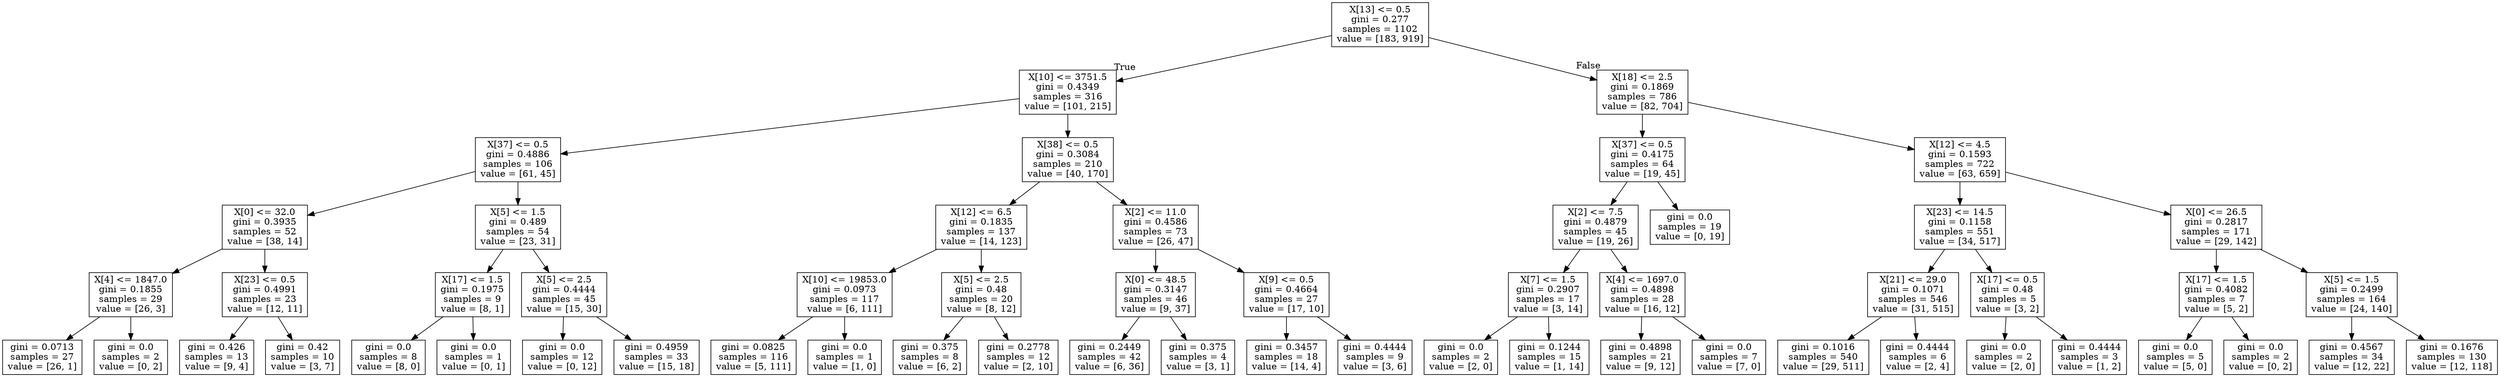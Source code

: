 digraph Tree {
node [shape=box] ;
0 [label="X[13] <= 0.5\ngini = 0.277\nsamples = 1102\nvalue = [183, 919]"] ;
1 [label="X[10] <= 3751.5\ngini = 0.4349\nsamples = 316\nvalue = [101, 215]"] ;
0 -> 1 [labeldistance=2.5, labelangle=45, headlabel="True"] ;
2 [label="X[37] <= 0.5\ngini = 0.4886\nsamples = 106\nvalue = [61, 45]"] ;
1 -> 2 ;
3 [label="X[0] <= 32.0\ngini = 0.3935\nsamples = 52\nvalue = [38, 14]"] ;
2 -> 3 ;
4 [label="X[4] <= 1847.0\ngini = 0.1855\nsamples = 29\nvalue = [26, 3]"] ;
3 -> 4 ;
5 [label="gini = 0.0713\nsamples = 27\nvalue = [26, 1]"] ;
4 -> 5 ;
6 [label="gini = 0.0\nsamples = 2\nvalue = [0, 2]"] ;
4 -> 6 ;
7 [label="X[23] <= 0.5\ngini = 0.4991\nsamples = 23\nvalue = [12, 11]"] ;
3 -> 7 ;
8 [label="gini = 0.426\nsamples = 13\nvalue = [9, 4]"] ;
7 -> 8 ;
9 [label="gini = 0.42\nsamples = 10\nvalue = [3, 7]"] ;
7 -> 9 ;
10 [label="X[5] <= 1.5\ngini = 0.489\nsamples = 54\nvalue = [23, 31]"] ;
2 -> 10 ;
11 [label="X[17] <= 1.5\ngini = 0.1975\nsamples = 9\nvalue = [8, 1]"] ;
10 -> 11 ;
12 [label="gini = 0.0\nsamples = 8\nvalue = [8, 0]"] ;
11 -> 12 ;
13 [label="gini = 0.0\nsamples = 1\nvalue = [0, 1]"] ;
11 -> 13 ;
14 [label="X[5] <= 2.5\ngini = 0.4444\nsamples = 45\nvalue = [15, 30]"] ;
10 -> 14 ;
15 [label="gini = 0.0\nsamples = 12\nvalue = [0, 12]"] ;
14 -> 15 ;
16 [label="gini = 0.4959\nsamples = 33\nvalue = [15, 18]"] ;
14 -> 16 ;
17 [label="X[38] <= 0.5\ngini = 0.3084\nsamples = 210\nvalue = [40, 170]"] ;
1 -> 17 ;
18 [label="X[12] <= 6.5\ngini = 0.1835\nsamples = 137\nvalue = [14, 123]"] ;
17 -> 18 ;
19 [label="X[10] <= 19853.0\ngini = 0.0973\nsamples = 117\nvalue = [6, 111]"] ;
18 -> 19 ;
20 [label="gini = 0.0825\nsamples = 116\nvalue = [5, 111]"] ;
19 -> 20 ;
21 [label="gini = 0.0\nsamples = 1\nvalue = [1, 0]"] ;
19 -> 21 ;
22 [label="X[5] <= 2.5\ngini = 0.48\nsamples = 20\nvalue = [8, 12]"] ;
18 -> 22 ;
23 [label="gini = 0.375\nsamples = 8\nvalue = [6, 2]"] ;
22 -> 23 ;
24 [label="gini = 0.2778\nsamples = 12\nvalue = [2, 10]"] ;
22 -> 24 ;
25 [label="X[2] <= 11.0\ngini = 0.4586\nsamples = 73\nvalue = [26, 47]"] ;
17 -> 25 ;
26 [label="X[0] <= 48.5\ngini = 0.3147\nsamples = 46\nvalue = [9, 37]"] ;
25 -> 26 ;
27 [label="gini = 0.2449\nsamples = 42\nvalue = [6, 36]"] ;
26 -> 27 ;
28 [label="gini = 0.375\nsamples = 4\nvalue = [3, 1]"] ;
26 -> 28 ;
29 [label="X[9] <= 0.5\ngini = 0.4664\nsamples = 27\nvalue = [17, 10]"] ;
25 -> 29 ;
30 [label="gini = 0.3457\nsamples = 18\nvalue = [14, 4]"] ;
29 -> 30 ;
31 [label="gini = 0.4444\nsamples = 9\nvalue = [3, 6]"] ;
29 -> 31 ;
32 [label="X[18] <= 2.5\ngini = 0.1869\nsamples = 786\nvalue = [82, 704]"] ;
0 -> 32 [labeldistance=2.5, labelangle=-45, headlabel="False"] ;
33 [label="X[37] <= 0.5\ngini = 0.4175\nsamples = 64\nvalue = [19, 45]"] ;
32 -> 33 ;
34 [label="X[2] <= 7.5\ngini = 0.4879\nsamples = 45\nvalue = [19, 26]"] ;
33 -> 34 ;
35 [label="X[7] <= 1.5\ngini = 0.2907\nsamples = 17\nvalue = [3, 14]"] ;
34 -> 35 ;
36 [label="gini = 0.0\nsamples = 2\nvalue = [2, 0]"] ;
35 -> 36 ;
37 [label="gini = 0.1244\nsamples = 15\nvalue = [1, 14]"] ;
35 -> 37 ;
38 [label="X[4] <= 1697.0\ngini = 0.4898\nsamples = 28\nvalue = [16, 12]"] ;
34 -> 38 ;
39 [label="gini = 0.4898\nsamples = 21\nvalue = [9, 12]"] ;
38 -> 39 ;
40 [label="gini = 0.0\nsamples = 7\nvalue = [7, 0]"] ;
38 -> 40 ;
41 [label="gini = 0.0\nsamples = 19\nvalue = [0, 19]"] ;
33 -> 41 ;
42 [label="X[12] <= 4.5\ngini = 0.1593\nsamples = 722\nvalue = [63, 659]"] ;
32 -> 42 ;
43 [label="X[23] <= 14.5\ngini = 0.1158\nsamples = 551\nvalue = [34, 517]"] ;
42 -> 43 ;
44 [label="X[21] <= 29.0\ngini = 0.1071\nsamples = 546\nvalue = [31, 515]"] ;
43 -> 44 ;
45 [label="gini = 0.1016\nsamples = 540\nvalue = [29, 511]"] ;
44 -> 45 ;
46 [label="gini = 0.4444\nsamples = 6\nvalue = [2, 4]"] ;
44 -> 46 ;
47 [label="X[17] <= 0.5\ngini = 0.48\nsamples = 5\nvalue = [3, 2]"] ;
43 -> 47 ;
48 [label="gini = 0.0\nsamples = 2\nvalue = [2, 0]"] ;
47 -> 48 ;
49 [label="gini = 0.4444\nsamples = 3\nvalue = [1, 2]"] ;
47 -> 49 ;
50 [label="X[0] <= 26.5\ngini = 0.2817\nsamples = 171\nvalue = [29, 142]"] ;
42 -> 50 ;
51 [label="X[17] <= 1.5\ngini = 0.4082\nsamples = 7\nvalue = [5, 2]"] ;
50 -> 51 ;
52 [label="gini = 0.0\nsamples = 5\nvalue = [5, 0]"] ;
51 -> 52 ;
53 [label="gini = 0.0\nsamples = 2\nvalue = [0, 2]"] ;
51 -> 53 ;
54 [label="X[5] <= 1.5\ngini = 0.2499\nsamples = 164\nvalue = [24, 140]"] ;
50 -> 54 ;
55 [label="gini = 0.4567\nsamples = 34\nvalue = [12, 22]"] ;
54 -> 55 ;
56 [label="gini = 0.1676\nsamples = 130\nvalue = [12, 118]"] ;
54 -> 56 ;
}